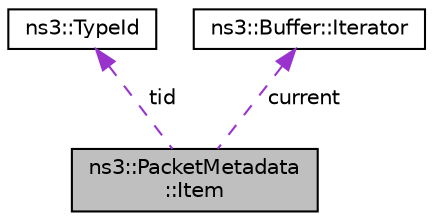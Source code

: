 digraph "ns3::PacketMetadata::Item"
{
 // LATEX_PDF_SIZE
  edge [fontname="Helvetica",fontsize="10",labelfontname="Helvetica",labelfontsize="10"];
  node [fontname="Helvetica",fontsize="10",shape=record];
  Node1 [label="ns3::PacketMetadata\l::Item",height=0.2,width=0.4,color="black", fillcolor="grey75", style="filled", fontcolor="black",tooltip="structure describing a packet metadata item"];
  Node2 -> Node1 [dir="back",color="darkorchid3",fontsize="10",style="dashed",label=" tid" ,fontname="Helvetica"];
  Node2 [label="ns3::TypeId",height=0.2,width=0.4,color="black", fillcolor="white", style="filled",URL="$classns3_1_1_type_id.html",tooltip="a unique identifier for an interface."];
  Node3 -> Node1 [dir="back",color="darkorchid3",fontsize="10",style="dashed",label=" current" ,fontname="Helvetica"];
  Node3 [label="ns3::Buffer::Iterator",height=0.2,width=0.4,color="black", fillcolor="white", style="filled",URL="$classns3_1_1_buffer_1_1_iterator.html",tooltip="iterator in a Buffer instance"];
}
